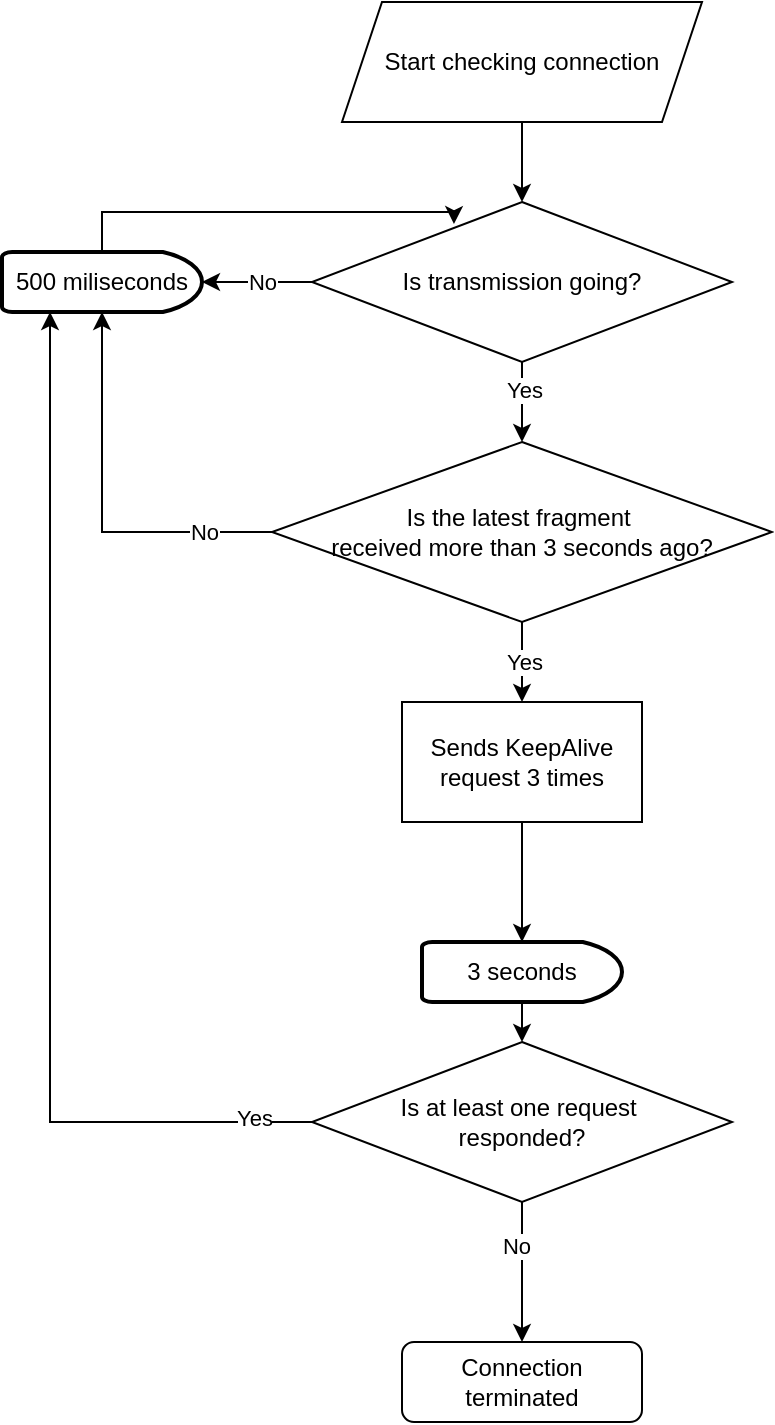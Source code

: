 <mxfile version="24.9.0">
  <diagram name="Страница — 1" id="wUF2aN7Pa6_avEkmTaAu">
    <mxGraphModel dx="1434" dy="1954" grid="1" gridSize="10" guides="1" tooltips="1" connect="1" arrows="1" fold="1" page="1" pageScale="1" pageWidth="827" pageHeight="1169" math="0" shadow="0">
      <root>
        <mxCell id="0" />
        <mxCell id="1" parent="0" />
        <mxCell id="3UJTTaH0pHCjInENSC5y-12" style="edgeStyle=orthogonalEdgeStyle;rounded=0;orthogonalLoop=1;jettySize=auto;html=1;exitX=0.5;exitY=1;exitDx=0;exitDy=0;entryX=0.5;entryY=0;entryDx=0;entryDy=0;" edge="1" parent="1" source="3UJTTaH0pHCjInENSC5y-1" target="3UJTTaH0pHCjInENSC5y-2">
          <mxGeometry relative="1" as="geometry" />
        </mxCell>
        <mxCell id="3UJTTaH0pHCjInENSC5y-1" value="Start checking connection" style="shape=parallelogram;perimeter=parallelogramPerimeter;whiteSpace=wrap;html=1;fixedSize=1;" vertex="1" parent="1">
          <mxGeometry x="300" y="-1120" width="180" height="60" as="geometry" />
        </mxCell>
        <mxCell id="3UJTTaH0pHCjInENSC5y-3" style="edgeStyle=orthogonalEdgeStyle;rounded=0;orthogonalLoop=1;jettySize=auto;html=1;exitX=0;exitY=0.5;exitDx=0;exitDy=0;" edge="1" parent="1" source="3UJTTaH0pHCjInENSC5y-2" target="3UJTTaH0pHCjInENSC5y-4">
          <mxGeometry relative="1" as="geometry">
            <mxPoint x="250" y="-980" as="targetPoint" />
          </mxGeometry>
        </mxCell>
        <mxCell id="3UJTTaH0pHCjInENSC5y-10" value="No" style="edgeLabel;html=1;align=center;verticalAlign=middle;resizable=0;points=[];" vertex="1" connectable="0" parent="3UJTTaH0pHCjInENSC5y-3">
          <mxGeometry x="-0.491" y="2" relative="1" as="geometry">
            <mxPoint x="-11" y="-2" as="offset" />
          </mxGeometry>
        </mxCell>
        <mxCell id="3UJTTaH0pHCjInENSC5y-6" style="edgeStyle=orthogonalEdgeStyle;rounded=0;orthogonalLoop=1;jettySize=auto;html=1;exitX=0.5;exitY=1;exitDx=0;exitDy=0;" edge="1" parent="1" source="3UJTTaH0pHCjInENSC5y-2">
          <mxGeometry relative="1" as="geometry">
            <mxPoint x="390" y="-900" as="targetPoint" />
          </mxGeometry>
        </mxCell>
        <mxCell id="3UJTTaH0pHCjInENSC5y-9" value="Yes" style="edgeLabel;html=1;align=center;verticalAlign=middle;resizable=0;points=[];" vertex="1" connectable="0" parent="3UJTTaH0pHCjInENSC5y-6">
          <mxGeometry x="-0.309" y="1" relative="1" as="geometry">
            <mxPoint as="offset" />
          </mxGeometry>
        </mxCell>
        <mxCell id="3UJTTaH0pHCjInENSC5y-2" value="Is transmission going?" style="rhombus;whiteSpace=wrap;html=1;" vertex="1" parent="1">
          <mxGeometry x="285" y="-1020" width="210" height="80" as="geometry" />
        </mxCell>
        <mxCell id="3UJTTaH0pHCjInENSC5y-4" value="500 miliseconds" style="strokeWidth=2;html=1;shape=mxgraph.flowchart.delay;whiteSpace=wrap;" vertex="1" parent="1">
          <mxGeometry x="130" y="-995" width="100" height="30" as="geometry" />
        </mxCell>
        <mxCell id="3UJTTaH0pHCjInENSC5y-14" value="Yes" style="edgeStyle=orthogonalEdgeStyle;rounded=0;orthogonalLoop=1;jettySize=auto;html=1;" edge="1" parent="1" source="3UJTTaH0pHCjInENSC5y-7">
          <mxGeometry relative="1" as="geometry">
            <mxPoint x="390" y="-770" as="targetPoint" />
          </mxGeometry>
        </mxCell>
        <mxCell id="3UJTTaH0pHCjInENSC5y-7" value="Is the latest fragment&amp;nbsp;&lt;div&gt;received more than 3 seconds ago?&lt;/div&gt;" style="rhombus;whiteSpace=wrap;html=1;" vertex="1" parent="1">
          <mxGeometry x="265" y="-900" width="250" height="90" as="geometry" />
        </mxCell>
        <mxCell id="3UJTTaH0pHCjInENSC5y-8" style="edgeStyle=orthogonalEdgeStyle;rounded=0;orthogonalLoop=1;jettySize=auto;html=1;exitX=0;exitY=0.5;exitDx=0;exitDy=0;entryX=0.5;entryY=1;entryDx=0;entryDy=0;entryPerimeter=0;" edge="1" parent="1" source="3UJTTaH0pHCjInENSC5y-7" target="3UJTTaH0pHCjInENSC5y-4">
          <mxGeometry relative="1" as="geometry" />
        </mxCell>
        <mxCell id="3UJTTaH0pHCjInENSC5y-11" value="No" style="edgeLabel;html=1;align=center;verticalAlign=middle;resizable=0;points=[];" vertex="1" connectable="0" parent="3UJTTaH0pHCjInENSC5y-8">
          <mxGeometry x="-0.6" y="3" relative="1" as="geometry">
            <mxPoint x="5" y="-3" as="offset" />
          </mxGeometry>
        </mxCell>
        <mxCell id="3UJTTaH0pHCjInENSC5y-13" style="edgeStyle=orthogonalEdgeStyle;rounded=0;orthogonalLoop=1;jettySize=auto;html=1;exitX=0.5;exitY=0;exitDx=0;exitDy=0;exitPerimeter=0;entryX=0.338;entryY=0.138;entryDx=0;entryDy=0;entryPerimeter=0;" edge="1" parent="1" source="3UJTTaH0pHCjInENSC5y-4" target="3UJTTaH0pHCjInENSC5y-2">
          <mxGeometry relative="1" as="geometry">
            <Array as="points">
              <mxPoint x="180" y="-1015" />
              <mxPoint x="356" y="-1015" />
            </Array>
          </mxGeometry>
        </mxCell>
        <mxCell id="3UJTTaH0pHCjInENSC5y-16" style="edgeStyle=orthogonalEdgeStyle;rounded=0;orthogonalLoop=1;jettySize=auto;html=1;exitX=0.5;exitY=1;exitDx=0;exitDy=0;" edge="1" parent="1" source="3UJTTaH0pHCjInENSC5y-15">
          <mxGeometry relative="1" as="geometry">
            <mxPoint x="390" y="-650" as="targetPoint" />
          </mxGeometry>
        </mxCell>
        <mxCell id="3UJTTaH0pHCjInENSC5y-15" value="Sends KeepAlive request 3 times" style="rounded=0;whiteSpace=wrap;html=1;" vertex="1" parent="1">
          <mxGeometry x="330" y="-770" width="120" height="60" as="geometry" />
        </mxCell>
        <mxCell id="3UJTTaH0pHCjInENSC5y-19" style="edgeStyle=orthogonalEdgeStyle;rounded=0;orthogonalLoop=1;jettySize=auto;html=1;exitX=0.5;exitY=1;exitDx=0;exitDy=0;exitPerimeter=0;entryX=0.5;entryY=0;entryDx=0;entryDy=0;" edge="1" parent="1" source="3UJTTaH0pHCjInENSC5y-18" target="3UJTTaH0pHCjInENSC5y-20">
          <mxGeometry relative="1" as="geometry">
            <mxPoint x="390" y="-590" as="targetPoint" />
          </mxGeometry>
        </mxCell>
        <mxCell id="3UJTTaH0pHCjInENSC5y-18" value="3 seconds" style="strokeWidth=2;html=1;shape=mxgraph.flowchart.delay;whiteSpace=wrap;" vertex="1" parent="1">
          <mxGeometry x="340" y="-650" width="100" height="30" as="geometry" />
        </mxCell>
        <mxCell id="3UJTTaH0pHCjInENSC5y-21" style="edgeStyle=orthogonalEdgeStyle;rounded=0;orthogonalLoop=1;jettySize=auto;html=1;exitX=0.5;exitY=1;exitDx=0;exitDy=0;" edge="1" parent="1" source="3UJTTaH0pHCjInENSC5y-20">
          <mxGeometry relative="1" as="geometry">
            <mxPoint x="390" y="-450" as="targetPoint" />
          </mxGeometry>
        </mxCell>
        <mxCell id="3UJTTaH0pHCjInENSC5y-22" value="No" style="edgeLabel;html=1;align=center;verticalAlign=middle;resizable=0;points=[];" vertex="1" connectable="0" parent="3UJTTaH0pHCjInENSC5y-21">
          <mxGeometry x="-0.376" y="-3" relative="1" as="geometry">
            <mxPoint as="offset" />
          </mxGeometry>
        </mxCell>
        <mxCell id="3UJTTaH0pHCjInENSC5y-26" style="edgeStyle=orthogonalEdgeStyle;rounded=0;orthogonalLoop=1;jettySize=auto;html=1;exitX=0;exitY=0.5;exitDx=0;exitDy=0;entryX=0.24;entryY=1;entryDx=0;entryDy=0;entryPerimeter=0;" edge="1" parent="1" source="3UJTTaH0pHCjInENSC5y-20" target="3UJTTaH0pHCjInENSC5y-4">
          <mxGeometry relative="1" as="geometry">
            <mxPoint x="160" y="-560" as="targetPoint" />
          </mxGeometry>
        </mxCell>
        <mxCell id="3UJTTaH0pHCjInENSC5y-27" value="Yes" style="edgeLabel;html=1;align=center;verticalAlign=middle;resizable=0;points=[];" vertex="1" connectable="0" parent="3UJTTaH0pHCjInENSC5y-26">
          <mxGeometry x="-0.892" y="-2" relative="1" as="geometry">
            <mxPoint as="offset" />
          </mxGeometry>
        </mxCell>
        <mxCell id="3UJTTaH0pHCjInENSC5y-20" value="Is at least one request&amp;nbsp;&lt;div&gt;responded?&lt;/div&gt;" style="rhombus;whiteSpace=wrap;html=1;" vertex="1" parent="1">
          <mxGeometry x="285" y="-600" width="210" height="80" as="geometry" />
        </mxCell>
        <mxCell id="3UJTTaH0pHCjInENSC5y-25" value="Connection terminated" style="rounded=1;whiteSpace=wrap;html=1;" vertex="1" parent="1">
          <mxGeometry x="330" y="-450" width="120" height="40" as="geometry" />
        </mxCell>
      </root>
    </mxGraphModel>
  </diagram>
</mxfile>
